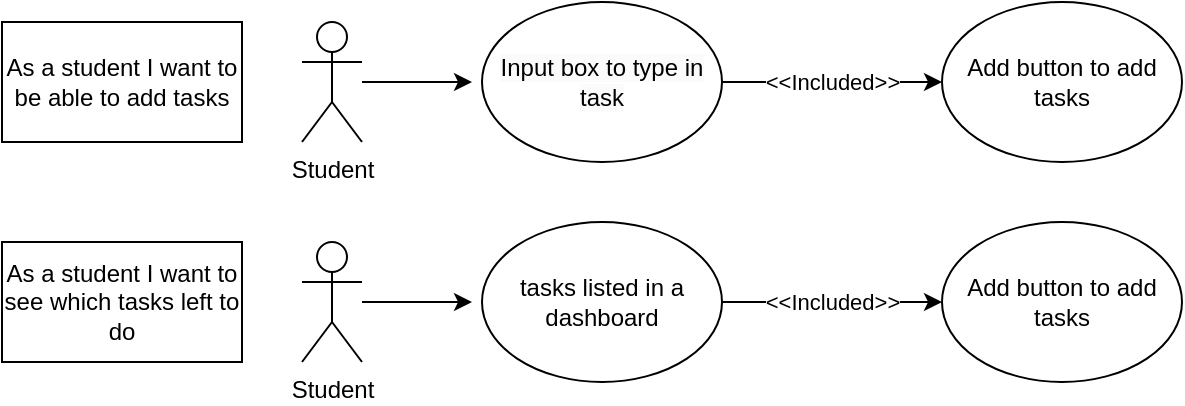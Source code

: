 <mxfile version="24.0.1" type="device">
  <diagram name="Page-1" id="Ie0qIOMD2gWjjUgOrU0F">
    <mxGraphModel dx="954" dy="504" grid="1" gridSize="10" guides="1" tooltips="1" connect="1" arrows="1" fold="1" page="1" pageScale="1" pageWidth="827" pageHeight="1169" math="0" shadow="0">
      <root>
        <mxCell id="0" />
        <mxCell id="1" parent="0" />
        <mxCell id="109R5JzHJewTzYq5zSRQ-8" value="" style="edgeStyle=orthogonalEdgeStyle;rounded=0;orthogonalLoop=1;jettySize=auto;html=1;" edge="1" parent="1" source="109R5JzHJewTzYq5zSRQ-1">
          <mxGeometry relative="1" as="geometry">
            <mxPoint x="335" y="340" as="targetPoint" />
          </mxGeometry>
        </mxCell>
        <mxCell id="109R5JzHJewTzYq5zSRQ-1" value="Student" style="shape=umlActor;verticalLabelPosition=bottom;verticalAlign=top;html=1;outlineConnect=0;" vertex="1" parent="1">
          <mxGeometry x="250" y="310" width="30" height="60" as="geometry" />
        </mxCell>
        <mxCell id="109R5JzHJewTzYq5zSRQ-2" value="As a student I want to be able to add tasks" style="rounded=0;whiteSpace=wrap;html=1;" vertex="1" parent="1">
          <mxGeometry x="100" y="310" width="120" height="60" as="geometry" />
        </mxCell>
        <mxCell id="109R5JzHJewTzYq5zSRQ-13" value="&amp;lt;&amp;lt;Included&amp;gt;&amp;gt;" style="edgeStyle=orthogonalEdgeStyle;rounded=0;orthogonalLoop=1;jettySize=auto;html=1;" edge="1" parent="1" source="109R5JzHJewTzYq5zSRQ-10" target="109R5JzHJewTzYq5zSRQ-12">
          <mxGeometry relative="1" as="geometry" />
        </mxCell>
        <mxCell id="109R5JzHJewTzYq5zSRQ-10" value="&lt;span style=&quot;color: rgb(0, 0, 0); font-family: Helvetica; font-size: 12px; font-style: normal; font-variant-ligatures: normal; font-variant-caps: normal; font-weight: 400; letter-spacing: normal; orphans: 2; text-align: center; text-indent: 0px; text-transform: none; widows: 2; word-spacing: 0px; -webkit-text-stroke-width: 0px; white-space: normal; background-color: rgb(251, 251, 251); text-decoration-thickness: initial; text-decoration-style: initial; text-decoration-color: initial; display: inline !important; float: none;&quot;&gt;Input box to type in task&lt;/span&gt;" style="ellipse;whiteSpace=wrap;html=1;" vertex="1" parent="1">
          <mxGeometry x="340" y="300" width="120" height="80" as="geometry" />
        </mxCell>
        <mxCell id="109R5JzHJewTzYq5zSRQ-12" value="Add button to add tasks" style="ellipse;whiteSpace=wrap;html=1;" vertex="1" parent="1">
          <mxGeometry x="570" y="300" width="120" height="80" as="geometry" />
        </mxCell>
        <mxCell id="109R5JzHJewTzYq5zSRQ-14" value="" style="edgeStyle=orthogonalEdgeStyle;rounded=0;orthogonalLoop=1;jettySize=auto;html=1;" edge="1" parent="1" source="109R5JzHJewTzYq5zSRQ-15">
          <mxGeometry relative="1" as="geometry">
            <mxPoint x="335" y="450" as="targetPoint" />
          </mxGeometry>
        </mxCell>
        <mxCell id="109R5JzHJewTzYq5zSRQ-15" value="Student" style="shape=umlActor;verticalLabelPosition=bottom;verticalAlign=top;html=1;outlineConnect=0;" vertex="1" parent="1">
          <mxGeometry x="250" y="420" width="30" height="60" as="geometry" />
        </mxCell>
        <mxCell id="109R5JzHJewTzYq5zSRQ-16" value="As a student I want to see which tasks left to do" style="rounded=0;whiteSpace=wrap;html=1;" vertex="1" parent="1">
          <mxGeometry x="100" y="420" width="120" height="60" as="geometry" />
        </mxCell>
        <mxCell id="109R5JzHJewTzYq5zSRQ-17" value="&amp;lt;&amp;lt;Included&amp;gt;&amp;gt;" style="edgeStyle=orthogonalEdgeStyle;rounded=0;orthogonalLoop=1;jettySize=auto;html=1;" edge="1" parent="1" source="109R5JzHJewTzYq5zSRQ-18" target="109R5JzHJewTzYq5zSRQ-19">
          <mxGeometry relative="1" as="geometry" />
        </mxCell>
        <mxCell id="109R5JzHJewTzYq5zSRQ-18" value="tasks listed in a dashboard" style="ellipse;whiteSpace=wrap;html=1;" vertex="1" parent="1">
          <mxGeometry x="340" y="410" width="120" height="80" as="geometry" />
        </mxCell>
        <mxCell id="109R5JzHJewTzYq5zSRQ-19" value="Add button to add tasks" style="ellipse;whiteSpace=wrap;html=1;" vertex="1" parent="1">
          <mxGeometry x="570" y="410" width="120" height="80" as="geometry" />
        </mxCell>
      </root>
    </mxGraphModel>
  </diagram>
</mxfile>
